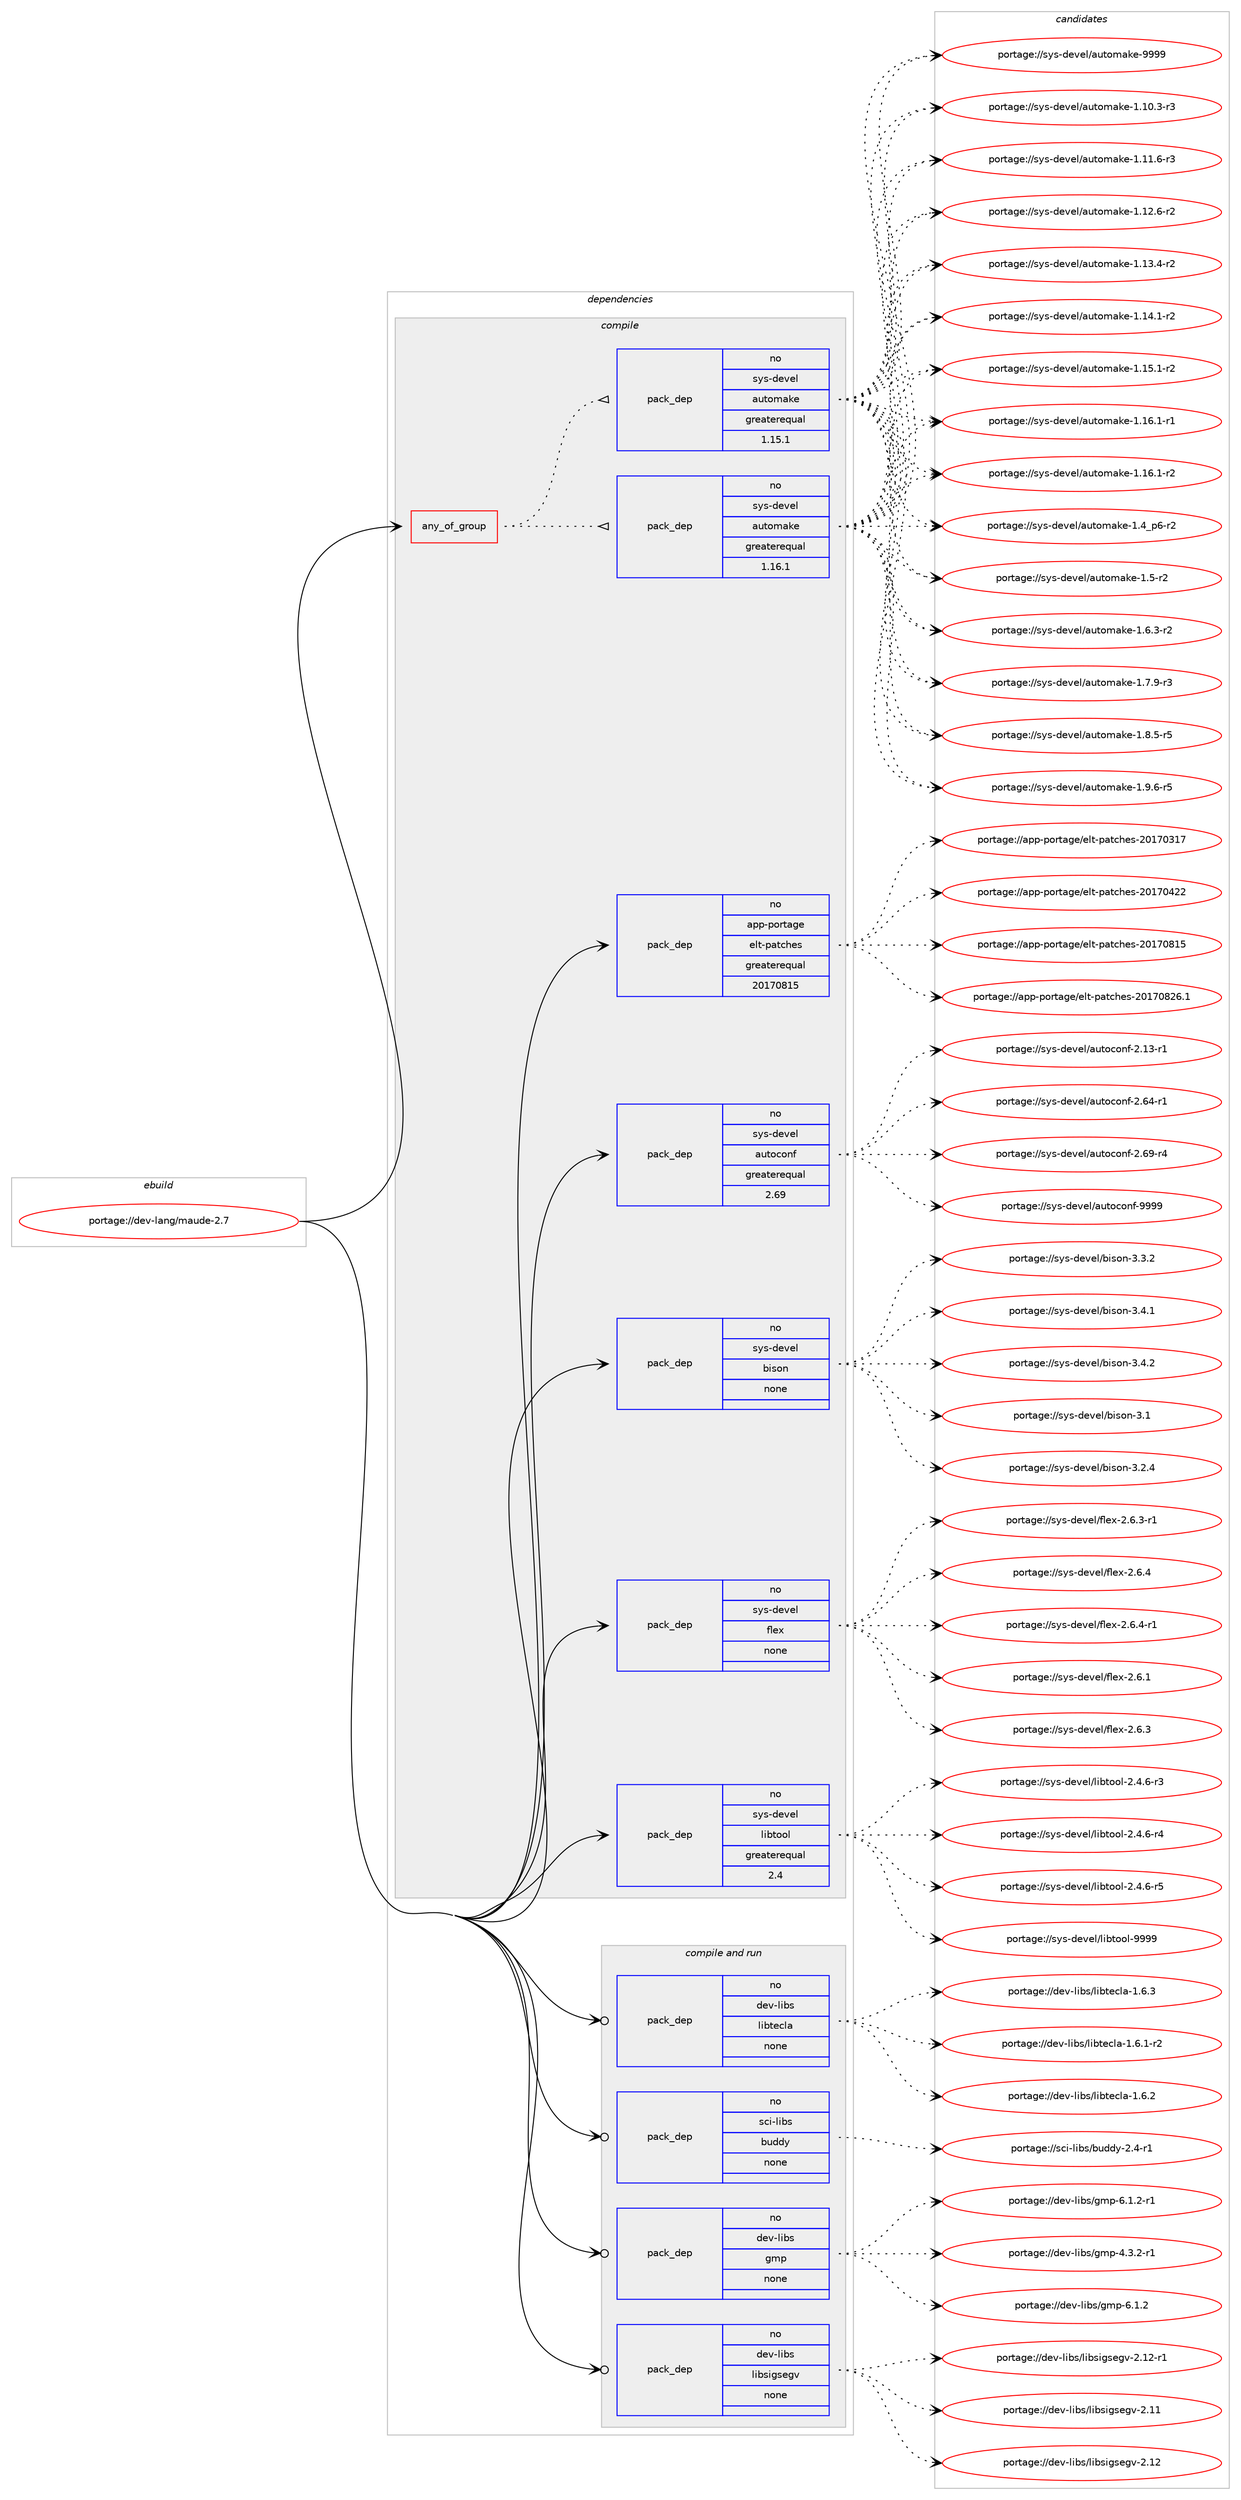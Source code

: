 digraph prolog {

# *************
# Graph options
# *************

newrank=true;
concentrate=true;
compound=true;
graph [rankdir=LR,fontname=Helvetica,fontsize=10,ranksep=1.5];#, ranksep=2.5, nodesep=0.2];
edge  [arrowhead=vee];
node  [fontname=Helvetica,fontsize=10];

# **********
# The ebuild
# **********

subgraph cluster_leftcol {
color=gray;
rank=same;
label=<<i>ebuild</i>>;
id [label="portage://dev-lang/maude-2.7", color=red, width=4, href="../dev-lang/maude-2.7.svg"];
}

# ****************
# The dependencies
# ****************

subgraph cluster_midcol {
color=gray;
label=<<i>dependencies</i>>;
subgraph cluster_compile {
fillcolor="#eeeeee";
style=filled;
label=<<i>compile</i>>;
subgraph any2710 {
dependency94177 [label=<<TABLE BORDER="0" CELLBORDER="1" CELLSPACING="0" CELLPADDING="4"><TR><TD CELLPADDING="10">any_of_group</TD></TR></TABLE>>, shape=none, color=red];subgraph pack72060 {
dependency94178 [label=<<TABLE BORDER="0" CELLBORDER="1" CELLSPACING="0" CELLPADDING="4" WIDTH="220"><TR><TD ROWSPAN="6" CELLPADDING="30">pack_dep</TD></TR><TR><TD WIDTH="110">no</TD></TR><TR><TD>sys-devel</TD></TR><TR><TD>automake</TD></TR><TR><TD>greaterequal</TD></TR><TR><TD>1.16.1</TD></TR></TABLE>>, shape=none, color=blue];
}
dependency94177:e -> dependency94178:w [weight=20,style="dotted",arrowhead="oinv"];
subgraph pack72061 {
dependency94179 [label=<<TABLE BORDER="0" CELLBORDER="1" CELLSPACING="0" CELLPADDING="4" WIDTH="220"><TR><TD ROWSPAN="6" CELLPADDING="30">pack_dep</TD></TR><TR><TD WIDTH="110">no</TD></TR><TR><TD>sys-devel</TD></TR><TR><TD>automake</TD></TR><TR><TD>greaterequal</TD></TR><TR><TD>1.15.1</TD></TR></TABLE>>, shape=none, color=blue];
}
dependency94177:e -> dependency94179:w [weight=20,style="dotted",arrowhead="oinv"];
}
id:e -> dependency94177:w [weight=20,style="solid",arrowhead="vee"];
subgraph pack72062 {
dependency94180 [label=<<TABLE BORDER="0" CELLBORDER="1" CELLSPACING="0" CELLPADDING="4" WIDTH="220"><TR><TD ROWSPAN="6" CELLPADDING="30">pack_dep</TD></TR><TR><TD WIDTH="110">no</TD></TR><TR><TD>app-portage</TD></TR><TR><TD>elt-patches</TD></TR><TR><TD>greaterequal</TD></TR><TR><TD>20170815</TD></TR></TABLE>>, shape=none, color=blue];
}
id:e -> dependency94180:w [weight=20,style="solid",arrowhead="vee"];
subgraph pack72063 {
dependency94181 [label=<<TABLE BORDER="0" CELLBORDER="1" CELLSPACING="0" CELLPADDING="4" WIDTH="220"><TR><TD ROWSPAN="6" CELLPADDING="30">pack_dep</TD></TR><TR><TD WIDTH="110">no</TD></TR><TR><TD>sys-devel</TD></TR><TR><TD>autoconf</TD></TR><TR><TD>greaterequal</TD></TR><TR><TD>2.69</TD></TR></TABLE>>, shape=none, color=blue];
}
id:e -> dependency94181:w [weight=20,style="solid",arrowhead="vee"];
subgraph pack72064 {
dependency94182 [label=<<TABLE BORDER="0" CELLBORDER="1" CELLSPACING="0" CELLPADDING="4" WIDTH="220"><TR><TD ROWSPAN="6" CELLPADDING="30">pack_dep</TD></TR><TR><TD WIDTH="110">no</TD></TR><TR><TD>sys-devel</TD></TR><TR><TD>bison</TD></TR><TR><TD>none</TD></TR><TR><TD></TD></TR></TABLE>>, shape=none, color=blue];
}
id:e -> dependency94182:w [weight=20,style="solid",arrowhead="vee"];
subgraph pack72065 {
dependency94183 [label=<<TABLE BORDER="0" CELLBORDER="1" CELLSPACING="0" CELLPADDING="4" WIDTH="220"><TR><TD ROWSPAN="6" CELLPADDING="30">pack_dep</TD></TR><TR><TD WIDTH="110">no</TD></TR><TR><TD>sys-devel</TD></TR><TR><TD>flex</TD></TR><TR><TD>none</TD></TR><TR><TD></TD></TR></TABLE>>, shape=none, color=blue];
}
id:e -> dependency94183:w [weight=20,style="solid",arrowhead="vee"];
subgraph pack72066 {
dependency94184 [label=<<TABLE BORDER="0" CELLBORDER="1" CELLSPACING="0" CELLPADDING="4" WIDTH="220"><TR><TD ROWSPAN="6" CELLPADDING="30">pack_dep</TD></TR><TR><TD WIDTH="110">no</TD></TR><TR><TD>sys-devel</TD></TR><TR><TD>libtool</TD></TR><TR><TD>greaterequal</TD></TR><TR><TD>2.4</TD></TR></TABLE>>, shape=none, color=blue];
}
id:e -> dependency94184:w [weight=20,style="solid",arrowhead="vee"];
}
subgraph cluster_compileandrun {
fillcolor="#eeeeee";
style=filled;
label=<<i>compile and run</i>>;
subgraph pack72067 {
dependency94185 [label=<<TABLE BORDER="0" CELLBORDER="1" CELLSPACING="0" CELLPADDING="4" WIDTH="220"><TR><TD ROWSPAN="6" CELLPADDING="30">pack_dep</TD></TR><TR><TD WIDTH="110">no</TD></TR><TR><TD>dev-libs</TD></TR><TR><TD>gmp</TD></TR><TR><TD>none</TD></TR><TR><TD></TD></TR></TABLE>>, shape=none, color=blue];
}
id:e -> dependency94185:w [weight=20,style="solid",arrowhead="odotvee"];
subgraph pack72068 {
dependency94186 [label=<<TABLE BORDER="0" CELLBORDER="1" CELLSPACING="0" CELLPADDING="4" WIDTH="220"><TR><TD ROWSPAN="6" CELLPADDING="30">pack_dep</TD></TR><TR><TD WIDTH="110">no</TD></TR><TR><TD>dev-libs</TD></TR><TR><TD>libsigsegv</TD></TR><TR><TD>none</TD></TR><TR><TD></TD></TR></TABLE>>, shape=none, color=blue];
}
id:e -> dependency94186:w [weight=20,style="solid",arrowhead="odotvee"];
subgraph pack72069 {
dependency94187 [label=<<TABLE BORDER="0" CELLBORDER="1" CELLSPACING="0" CELLPADDING="4" WIDTH="220"><TR><TD ROWSPAN="6" CELLPADDING="30">pack_dep</TD></TR><TR><TD WIDTH="110">no</TD></TR><TR><TD>dev-libs</TD></TR><TR><TD>libtecla</TD></TR><TR><TD>none</TD></TR><TR><TD></TD></TR></TABLE>>, shape=none, color=blue];
}
id:e -> dependency94187:w [weight=20,style="solid",arrowhead="odotvee"];
subgraph pack72070 {
dependency94188 [label=<<TABLE BORDER="0" CELLBORDER="1" CELLSPACING="0" CELLPADDING="4" WIDTH="220"><TR><TD ROWSPAN="6" CELLPADDING="30">pack_dep</TD></TR><TR><TD WIDTH="110">no</TD></TR><TR><TD>sci-libs</TD></TR><TR><TD>buddy</TD></TR><TR><TD>none</TD></TR><TR><TD></TD></TR></TABLE>>, shape=none, color=blue];
}
id:e -> dependency94188:w [weight=20,style="solid",arrowhead="odotvee"];
}
subgraph cluster_run {
fillcolor="#eeeeee";
style=filled;
label=<<i>run</i>>;
}
}

# **************
# The candidates
# **************

subgraph cluster_choices {
rank=same;
color=gray;
label=<<i>candidates</i>>;

subgraph choice72060 {
color=black;
nodesep=1;
choiceportage11512111545100101118101108479711711611110997107101454946494846514511451 [label="portage://sys-devel/automake-1.10.3-r3", color=red, width=4,href="../sys-devel/automake-1.10.3-r3.svg"];
choiceportage11512111545100101118101108479711711611110997107101454946494946544511451 [label="portage://sys-devel/automake-1.11.6-r3", color=red, width=4,href="../sys-devel/automake-1.11.6-r3.svg"];
choiceportage11512111545100101118101108479711711611110997107101454946495046544511450 [label="portage://sys-devel/automake-1.12.6-r2", color=red, width=4,href="../sys-devel/automake-1.12.6-r2.svg"];
choiceportage11512111545100101118101108479711711611110997107101454946495146524511450 [label="portage://sys-devel/automake-1.13.4-r2", color=red, width=4,href="../sys-devel/automake-1.13.4-r2.svg"];
choiceportage11512111545100101118101108479711711611110997107101454946495246494511450 [label="portage://sys-devel/automake-1.14.1-r2", color=red, width=4,href="../sys-devel/automake-1.14.1-r2.svg"];
choiceportage11512111545100101118101108479711711611110997107101454946495346494511450 [label="portage://sys-devel/automake-1.15.1-r2", color=red, width=4,href="../sys-devel/automake-1.15.1-r2.svg"];
choiceportage11512111545100101118101108479711711611110997107101454946495446494511449 [label="portage://sys-devel/automake-1.16.1-r1", color=red, width=4,href="../sys-devel/automake-1.16.1-r1.svg"];
choiceportage11512111545100101118101108479711711611110997107101454946495446494511450 [label="portage://sys-devel/automake-1.16.1-r2", color=red, width=4,href="../sys-devel/automake-1.16.1-r2.svg"];
choiceportage115121115451001011181011084797117116111109971071014549465295112544511450 [label="portage://sys-devel/automake-1.4_p6-r2", color=red, width=4,href="../sys-devel/automake-1.4_p6-r2.svg"];
choiceportage11512111545100101118101108479711711611110997107101454946534511450 [label="portage://sys-devel/automake-1.5-r2", color=red, width=4,href="../sys-devel/automake-1.5-r2.svg"];
choiceportage115121115451001011181011084797117116111109971071014549465446514511450 [label="portage://sys-devel/automake-1.6.3-r2", color=red, width=4,href="../sys-devel/automake-1.6.3-r2.svg"];
choiceportage115121115451001011181011084797117116111109971071014549465546574511451 [label="portage://sys-devel/automake-1.7.9-r3", color=red, width=4,href="../sys-devel/automake-1.7.9-r3.svg"];
choiceportage115121115451001011181011084797117116111109971071014549465646534511453 [label="portage://sys-devel/automake-1.8.5-r5", color=red, width=4,href="../sys-devel/automake-1.8.5-r5.svg"];
choiceportage115121115451001011181011084797117116111109971071014549465746544511453 [label="portage://sys-devel/automake-1.9.6-r5", color=red, width=4,href="../sys-devel/automake-1.9.6-r5.svg"];
choiceportage115121115451001011181011084797117116111109971071014557575757 [label="portage://sys-devel/automake-9999", color=red, width=4,href="../sys-devel/automake-9999.svg"];
dependency94178:e -> choiceportage11512111545100101118101108479711711611110997107101454946494846514511451:w [style=dotted,weight="100"];
dependency94178:e -> choiceportage11512111545100101118101108479711711611110997107101454946494946544511451:w [style=dotted,weight="100"];
dependency94178:e -> choiceportage11512111545100101118101108479711711611110997107101454946495046544511450:w [style=dotted,weight="100"];
dependency94178:e -> choiceportage11512111545100101118101108479711711611110997107101454946495146524511450:w [style=dotted,weight="100"];
dependency94178:e -> choiceportage11512111545100101118101108479711711611110997107101454946495246494511450:w [style=dotted,weight="100"];
dependency94178:e -> choiceportage11512111545100101118101108479711711611110997107101454946495346494511450:w [style=dotted,weight="100"];
dependency94178:e -> choiceportage11512111545100101118101108479711711611110997107101454946495446494511449:w [style=dotted,weight="100"];
dependency94178:e -> choiceportage11512111545100101118101108479711711611110997107101454946495446494511450:w [style=dotted,weight="100"];
dependency94178:e -> choiceportage115121115451001011181011084797117116111109971071014549465295112544511450:w [style=dotted,weight="100"];
dependency94178:e -> choiceportage11512111545100101118101108479711711611110997107101454946534511450:w [style=dotted,weight="100"];
dependency94178:e -> choiceportage115121115451001011181011084797117116111109971071014549465446514511450:w [style=dotted,weight="100"];
dependency94178:e -> choiceportage115121115451001011181011084797117116111109971071014549465546574511451:w [style=dotted,weight="100"];
dependency94178:e -> choiceportage115121115451001011181011084797117116111109971071014549465646534511453:w [style=dotted,weight="100"];
dependency94178:e -> choiceportage115121115451001011181011084797117116111109971071014549465746544511453:w [style=dotted,weight="100"];
dependency94178:e -> choiceportage115121115451001011181011084797117116111109971071014557575757:w [style=dotted,weight="100"];
}
subgraph choice72061 {
color=black;
nodesep=1;
choiceportage11512111545100101118101108479711711611110997107101454946494846514511451 [label="portage://sys-devel/automake-1.10.3-r3", color=red, width=4,href="../sys-devel/automake-1.10.3-r3.svg"];
choiceportage11512111545100101118101108479711711611110997107101454946494946544511451 [label="portage://sys-devel/automake-1.11.6-r3", color=red, width=4,href="../sys-devel/automake-1.11.6-r3.svg"];
choiceportage11512111545100101118101108479711711611110997107101454946495046544511450 [label="portage://sys-devel/automake-1.12.6-r2", color=red, width=4,href="../sys-devel/automake-1.12.6-r2.svg"];
choiceportage11512111545100101118101108479711711611110997107101454946495146524511450 [label="portage://sys-devel/automake-1.13.4-r2", color=red, width=4,href="../sys-devel/automake-1.13.4-r2.svg"];
choiceportage11512111545100101118101108479711711611110997107101454946495246494511450 [label="portage://sys-devel/automake-1.14.1-r2", color=red, width=4,href="../sys-devel/automake-1.14.1-r2.svg"];
choiceportage11512111545100101118101108479711711611110997107101454946495346494511450 [label="portage://sys-devel/automake-1.15.1-r2", color=red, width=4,href="../sys-devel/automake-1.15.1-r2.svg"];
choiceportage11512111545100101118101108479711711611110997107101454946495446494511449 [label="portage://sys-devel/automake-1.16.1-r1", color=red, width=4,href="../sys-devel/automake-1.16.1-r1.svg"];
choiceportage11512111545100101118101108479711711611110997107101454946495446494511450 [label="portage://sys-devel/automake-1.16.1-r2", color=red, width=4,href="../sys-devel/automake-1.16.1-r2.svg"];
choiceportage115121115451001011181011084797117116111109971071014549465295112544511450 [label="portage://sys-devel/automake-1.4_p6-r2", color=red, width=4,href="../sys-devel/automake-1.4_p6-r2.svg"];
choiceportage11512111545100101118101108479711711611110997107101454946534511450 [label="portage://sys-devel/automake-1.5-r2", color=red, width=4,href="../sys-devel/automake-1.5-r2.svg"];
choiceportage115121115451001011181011084797117116111109971071014549465446514511450 [label="portage://sys-devel/automake-1.6.3-r2", color=red, width=4,href="../sys-devel/automake-1.6.3-r2.svg"];
choiceportage115121115451001011181011084797117116111109971071014549465546574511451 [label="portage://sys-devel/automake-1.7.9-r3", color=red, width=4,href="../sys-devel/automake-1.7.9-r3.svg"];
choiceportage115121115451001011181011084797117116111109971071014549465646534511453 [label="portage://sys-devel/automake-1.8.5-r5", color=red, width=4,href="../sys-devel/automake-1.8.5-r5.svg"];
choiceportage115121115451001011181011084797117116111109971071014549465746544511453 [label="portage://sys-devel/automake-1.9.6-r5", color=red, width=4,href="../sys-devel/automake-1.9.6-r5.svg"];
choiceportage115121115451001011181011084797117116111109971071014557575757 [label="portage://sys-devel/automake-9999", color=red, width=4,href="../sys-devel/automake-9999.svg"];
dependency94179:e -> choiceportage11512111545100101118101108479711711611110997107101454946494846514511451:w [style=dotted,weight="100"];
dependency94179:e -> choiceportage11512111545100101118101108479711711611110997107101454946494946544511451:w [style=dotted,weight="100"];
dependency94179:e -> choiceportage11512111545100101118101108479711711611110997107101454946495046544511450:w [style=dotted,weight="100"];
dependency94179:e -> choiceportage11512111545100101118101108479711711611110997107101454946495146524511450:w [style=dotted,weight="100"];
dependency94179:e -> choiceportage11512111545100101118101108479711711611110997107101454946495246494511450:w [style=dotted,weight="100"];
dependency94179:e -> choiceportage11512111545100101118101108479711711611110997107101454946495346494511450:w [style=dotted,weight="100"];
dependency94179:e -> choiceportage11512111545100101118101108479711711611110997107101454946495446494511449:w [style=dotted,weight="100"];
dependency94179:e -> choiceportage11512111545100101118101108479711711611110997107101454946495446494511450:w [style=dotted,weight="100"];
dependency94179:e -> choiceportage115121115451001011181011084797117116111109971071014549465295112544511450:w [style=dotted,weight="100"];
dependency94179:e -> choiceportage11512111545100101118101108479711711611110997107101454946534511450:w [style=dotted,weight="100"];
dependency94179:e -> choiceportage115121115451001011181011084797117116111109971071014549465446514511450:w [style=dotted,weight="100"];
dependency94179:e -> choiceportage115121115451001011181011084797117116111109971071014549465546574511451:w [style=dotted,weight="100"];
dependency94179:e -> choiceportage115121115451001011181011084797117116111109971071014549465646534511453:w [style=dotted,weight="100"];
dependency94179:e -> choiceportage115121115451001011181011084797117116111109971071014549465746544511453:w [style=dotted,weight="100"];
dependency94179:e -> choiceportage115121115451001011181011084797117116111109971071014557575757:w [style=dotted,weight="100"];
}
subgraph choice72062 {
color=black;
nodesep=1;
choiceportage97112112451121111141169710310147101108116451129711699104101115455048495548514955 [label="portage://app-portage/elt-patches-20170317", color=red, width=4,href="../app-portage/elt-patches-20170317.svg"];
choiceportage97112112451121111141169710310147101108116451129711699104101115455048495548525050 [label="portage://app-portage/elt-patches-20170422", color=red, width=4,href="../app-portage/elt-patches-20170422.svg"];
choiceportage97112112451121111141169710310147101108116451129711699104101115455048495548564953 [label="portage://app-portage/elt-patches-20170815", color=red, width=4,href="../app-portage/elt-patches-20170815.svg"];
choiceportage971121124511211111411697103101471011081164511297116991041011154550484955485650544649 [label="portage://app-portage/elt-patches-20170826.1", color=red, width=4,href="../app-portage/elt-patches-20170826.1.svg"];
dependency94180:e -> choiceportage97112112451121111141169710310147101108116451129711699104101115455048495548514955:w [style=dotted,weight="100"];
dependency94180:e -> choiceportage97112112451121111141169710310147101108116451129711699104101115455048495548525050:w [style=dotted,weight="100"];
dependency94180:e -> choiceportage97112112451121111141169710310147101108116451129711699104101115455048495548564953:w [style=dotted,weight="100"];
dependency94180:e -> choiceportage971121124511211111411697103101471011081164511297116991041011154550484955485650544649:w [style=dotted,weight="100"];
}
subgraph choice72063 {
color=black;
nodesep=1;
choiceportage1151211154510010111810110847971171161119911111010245504649514511449 [label="portage://sys-devel/autoconf-2.13-r1", color=red, width=4,href="../sys-devel/autoconf-2.13-r1.svg"];
choiceportage1151211154510010111810110847971171161119911111010245504654524511449 [label="portage://sys-devel/autoconf-2.64-r1", color=red, width=4,href="../sys-devel/autoconf-2.64-r1.svg"];
choiceportage1151211154510010111810110847971171161119911111010245504654574511452 [label="portage://sys-devel/autoconf-2.69-r4", color=red, width=4,href="../sys-devel/autoconf-2.69-r4.svg"];
choiceportage115121115451001011181011084797117116111991111101024557575757 [label="portage://sys-devel/autoconf-9999", color=red, width=4,href="../sys-devel/autoconf-9999.svg"];
dependency94181:e -> choiceportage1151211154510010111810110847971171161119911111010245504649514511449:w [style=dotted,weight="100"];
dependency94181:e -> choiceportage1151211154510010111810110847971171161119911111010245504654524511449:w [style=dotted,weight="100"];
dependency94181:e -> choiceportage1151211154510010111810110847971171161119911111010245504654574511452:w [style=dotted,weight="100"];
dependency94181:e -> choiceportage115121115451001011181011084797117116111991111101024557575757:w [style=dotted,weight="100"];
}
subgraph choice72064 {
color=black;
nodesep=1;
choiceportage11512111545100101118101108479810511511111045514649 [label="portage://sys-devel/bison-3.1", color=red, width=4,href="../sys-devel/bison-3.1.svg"];
choiceportage115121115451001011181011084798105115111110455146504652 [label="portage://sys-devel/bison-3.2.4", color=red, width=4,href="../sys-devel/bison-3.2.4.svg"];
choiceportage115121115451001011181011084798105115111110455146514650 [label="portage://sys-devel/bison-3.3.2", color=red, width=4,href="../sys-devel/bison-3.3.2.svg"];
choiceportage115121115451001011181011084798105115111110455146524649 [label="portage://sys-devel/bison-3.4.1", color=red, width=4,href="../sys-devel/bison-3.4.1.svg"];
choiceportage115121115451001011181011084798105115111110455146524650 [label="portage://sys-devel/bison-3.4.2", color=red, width=4,href="../sys-devel/bison-3.4.2.svg"];
dependency94182:e -> choiceportage11512111545100101118101108479810511511111045514649:w [style=dotted,weight="100"];
dependency94182:e -> choiceportage115121115451001011181011084798105115111110455146504652:w [style=dotted,weight="100"];
dependency94182:e -> choiceportage115121115451001011181011084798105115111110455146514650:w [style=dotted,weight="100"];
dependency94182:e -> choiceportage115121115451001011181011084798105115111110455146524649:w [style=dotted,weight="100"];
dependency94182:e -> choiceportage115121115451001011181011084798105115111110455146524650:w [style=dotted,weight="100"];
}
subgraph choice72065 {
color=black;
nodesep=1;
choiceportage1151211154510010111810110847102108101120455046544649 [label="portage://sys-devel/flex-2.6.1", color=red, width=4,href="../sys-devel/flex-2.6.1.svg"];
choiceportage1151211154510010111810110847102108101120455046544651 [label="portage://sys-devel/flex-2.6.3", color=red, width=4,href="../sys-devel/flex-2.6.3.svg"];
choiceportage11512111545100101118101108471021081011204550465446514511449 [label="portage://sys-devel/flex-2.6.3-r1", color=red, width=4,href="../sys-devel/flex-2.6.3-r1.svg"];
choiceportage1151211154510010111810110847102108101120455046544652 [label="portage://sys-devel/flex-2.6.4", color=red, width=4,href="../sys-devel/flex-2.6.4.svg"];
choiceportage11512111545100101118101108471021081011204550465446524511449 [label="portage://sys-devel/flex-2.6.4-r1", color=red, width=4,href="../sys-devel/flex-2.6.4-r1.svg"];
dependency94183:e -> choiceportage1151211154510010111810110847102108101120455046544649:w [style=dotted,weight="100"];
dependency94183:e -> choiceportage1151211154510010111810110847102108101120455046544651:w [style=dotted,weight="100"];
dependency94183:e -> choiceportage11512111545100101118101108471021081011204550465446514511449:w [style=dotted,weight="100"];
dependency94183:e -> choiceportage1151211154510010111810110847102108101120455046544652:w [style=dotted,weight="100"];
dependency94183:e -> choiceportage11512111545100101118101108471021081011204550465446524511449:w [style=dotted,weight="100"];
}
subgraph choice72066 {
color=black;
nodesep=1;
choiceportage1151211154510010111810110847108105981161111111084550465246544511451 [label="portage://sys-devel/libtool-2.4.6-r3", color=red, width=4,href="../sys-devel/libtool-2.4.6-r3.svg"];
choiceportage1151211154510010111810110847108105981161111111084550465246544511452 [label="portage://sys-devel/libtool-2.4.6-r4", color=red, width=4,href="../sys-devel/libtool-2.4.6-r4.svg"];
choiceportage1151211154510010111810110847108105981161111111084550465246544511453 [label="portage://sys-devel/libtool-2.4.6-r5", color=red, width=4,href="../sys-devel/libtool-2.4.6-r5.svg"];
choiceportage1151211154510010111810110847108105981161111111084557575757 [label="portage://sys-devel/libtool-9999", color=red, width=4,href="../sys-devel/libtool-9999.svg"];
dependency94184:e -> choiceportage1151211154510010111810110847108105981161111111084550465246544511451:w [style=dotted,weight="100"];
dependency94184:e -> choiceportage1151211154510010111810110847108105981161111111084550465246544511452:w [style=dotted,weight="100"];
dependency94184:e -> choiceportage1151211154510010111810110847108105981161111111084550465246544511453:w [style=dotted,weight="100"];
dependency94184:e -> choiceportage1151211154510010111810110847108105981161111111084557575757:w [style=dotted,weight="100"];
}
subgraph choice72067 {
color=black;
nodesep=1;
choiceportage1001011184510810598115471031091124552465146504511449 [label="portage://dev-libs/gmp-4.3.2-r1", color=red, width=4,href="../dev-libs/gmp-4.3.2-r1.svg"];
choiceportage100101118451081059811547103109112455446494650 [label="portage://dev-libs/gmp-6.1.2", color=red, width=4,href="../dev-libs/gmp-6.1.2.svg"];
choiceportage1001011184510810598115471031091124554464946504511449 [label="portage://dev-libs/gmp-6.1.2-r1", color=red, width=4,href="../dev-libs/gmp-6.1.2-r1.svg"];
dependency94185:e -> choiceportage1001011184510810598115471031091124552465146504511449:w [style=dotted,weight="100"];
dependency94185:e -> choiceportage100101118451081059811547103109112455446494650:w [style=dotted,weight="100"];
dependency94185:e -> choiceportage1001011184510810598115471031091124554464946504511449:w [style=dotted,weight="100"];
}
subgraph choice72068 {
color=black;
nodesep=1;
choiceportage100101118451081059811547108105981151051031151011031184550464949 [label="portage://dev-libs/libsigsegv-2.11", color=red, width=4,href="../dev-libs/libsigsegv-2.11.svg"];
choiceportage100101118451081059811547108105981151051031151011031184550464950 [label="portage://dev-libs/libsigsegv-2.12", color=red, width=4,href="../dev-libs/libsigsegv-2.12.svg"];
choiceportage1001011184510810598115471081059811510510311510110311845504649504511449 [label="portage://dev-libs/libsigsegv-2.12-r1", color=red, width=4,href="../dev-libs/libsigsegv-2.12-r1.svg"];
dependency94186:e -> choiceportage100101118451081059811547108105981151051031151011031184550464949:w [style=dotted,weight="100"];
dependency94186:e -> choiceportage100101118451081059811547108105981151051031151011031184550464950:w [style=dotted,weight="100"];
dependency94186:e -> choiceportage1001011184510810598115471081059811510510311510110311845504649504511449:w [style=dotted,weight="100"];
}
subgraph choice72069 {
color=black;
nodesep=1;
choiceportage1001011184510810598115471081059811610199108974549465446494511450 [label="portage://dev-libs/libtecla-1.6.1-r2", color=red, width=4,href="../dev-libs/libtecla-1.6.1-r2.svg"];
choiceportage100101118451081059811547108105981161019910897454946544650 [label="portage://dev-libs/libtecla-1.6.2", color=red, width=4,href="../dev-libs/libtecla-1.6.2.svg"];
choiceportage100101118451081059811547108105981161019910897454946544651 [label="portage://dev-libs/libtecla-1.6.3", color=red, width=4,href="../dev-libs/libtecla-1.6.3.svg"];
dependency94187:e -> choiceportage1001011184510810598115471081059811610199108974549465446494511450:w [style=dotted,weight="100"];
dependency94187:e -> choiceportage100101118451081059811547108105981161019910897454946544650:w [style=dotted,weight="100"];
dependency94187:e -> choiceportage100101118451081059811547108105981161019910897454946544651:w [style=dotted,weight="100"];
}
subgraph choice72070 {
color=black;
nodesep=1;
choiceportage1159910545108105981154798117100100121455046524511449 [label="portage://sci-libs/buddy-2.4-r1", color=red, width=4,href="../sci-libs/buddy-2.4-r1.svg"];
dependency94188:e -> choiceportage1159910545108105981154798117100100121455046524511449:w [style=dotted,weight="100"];
}
}

}
